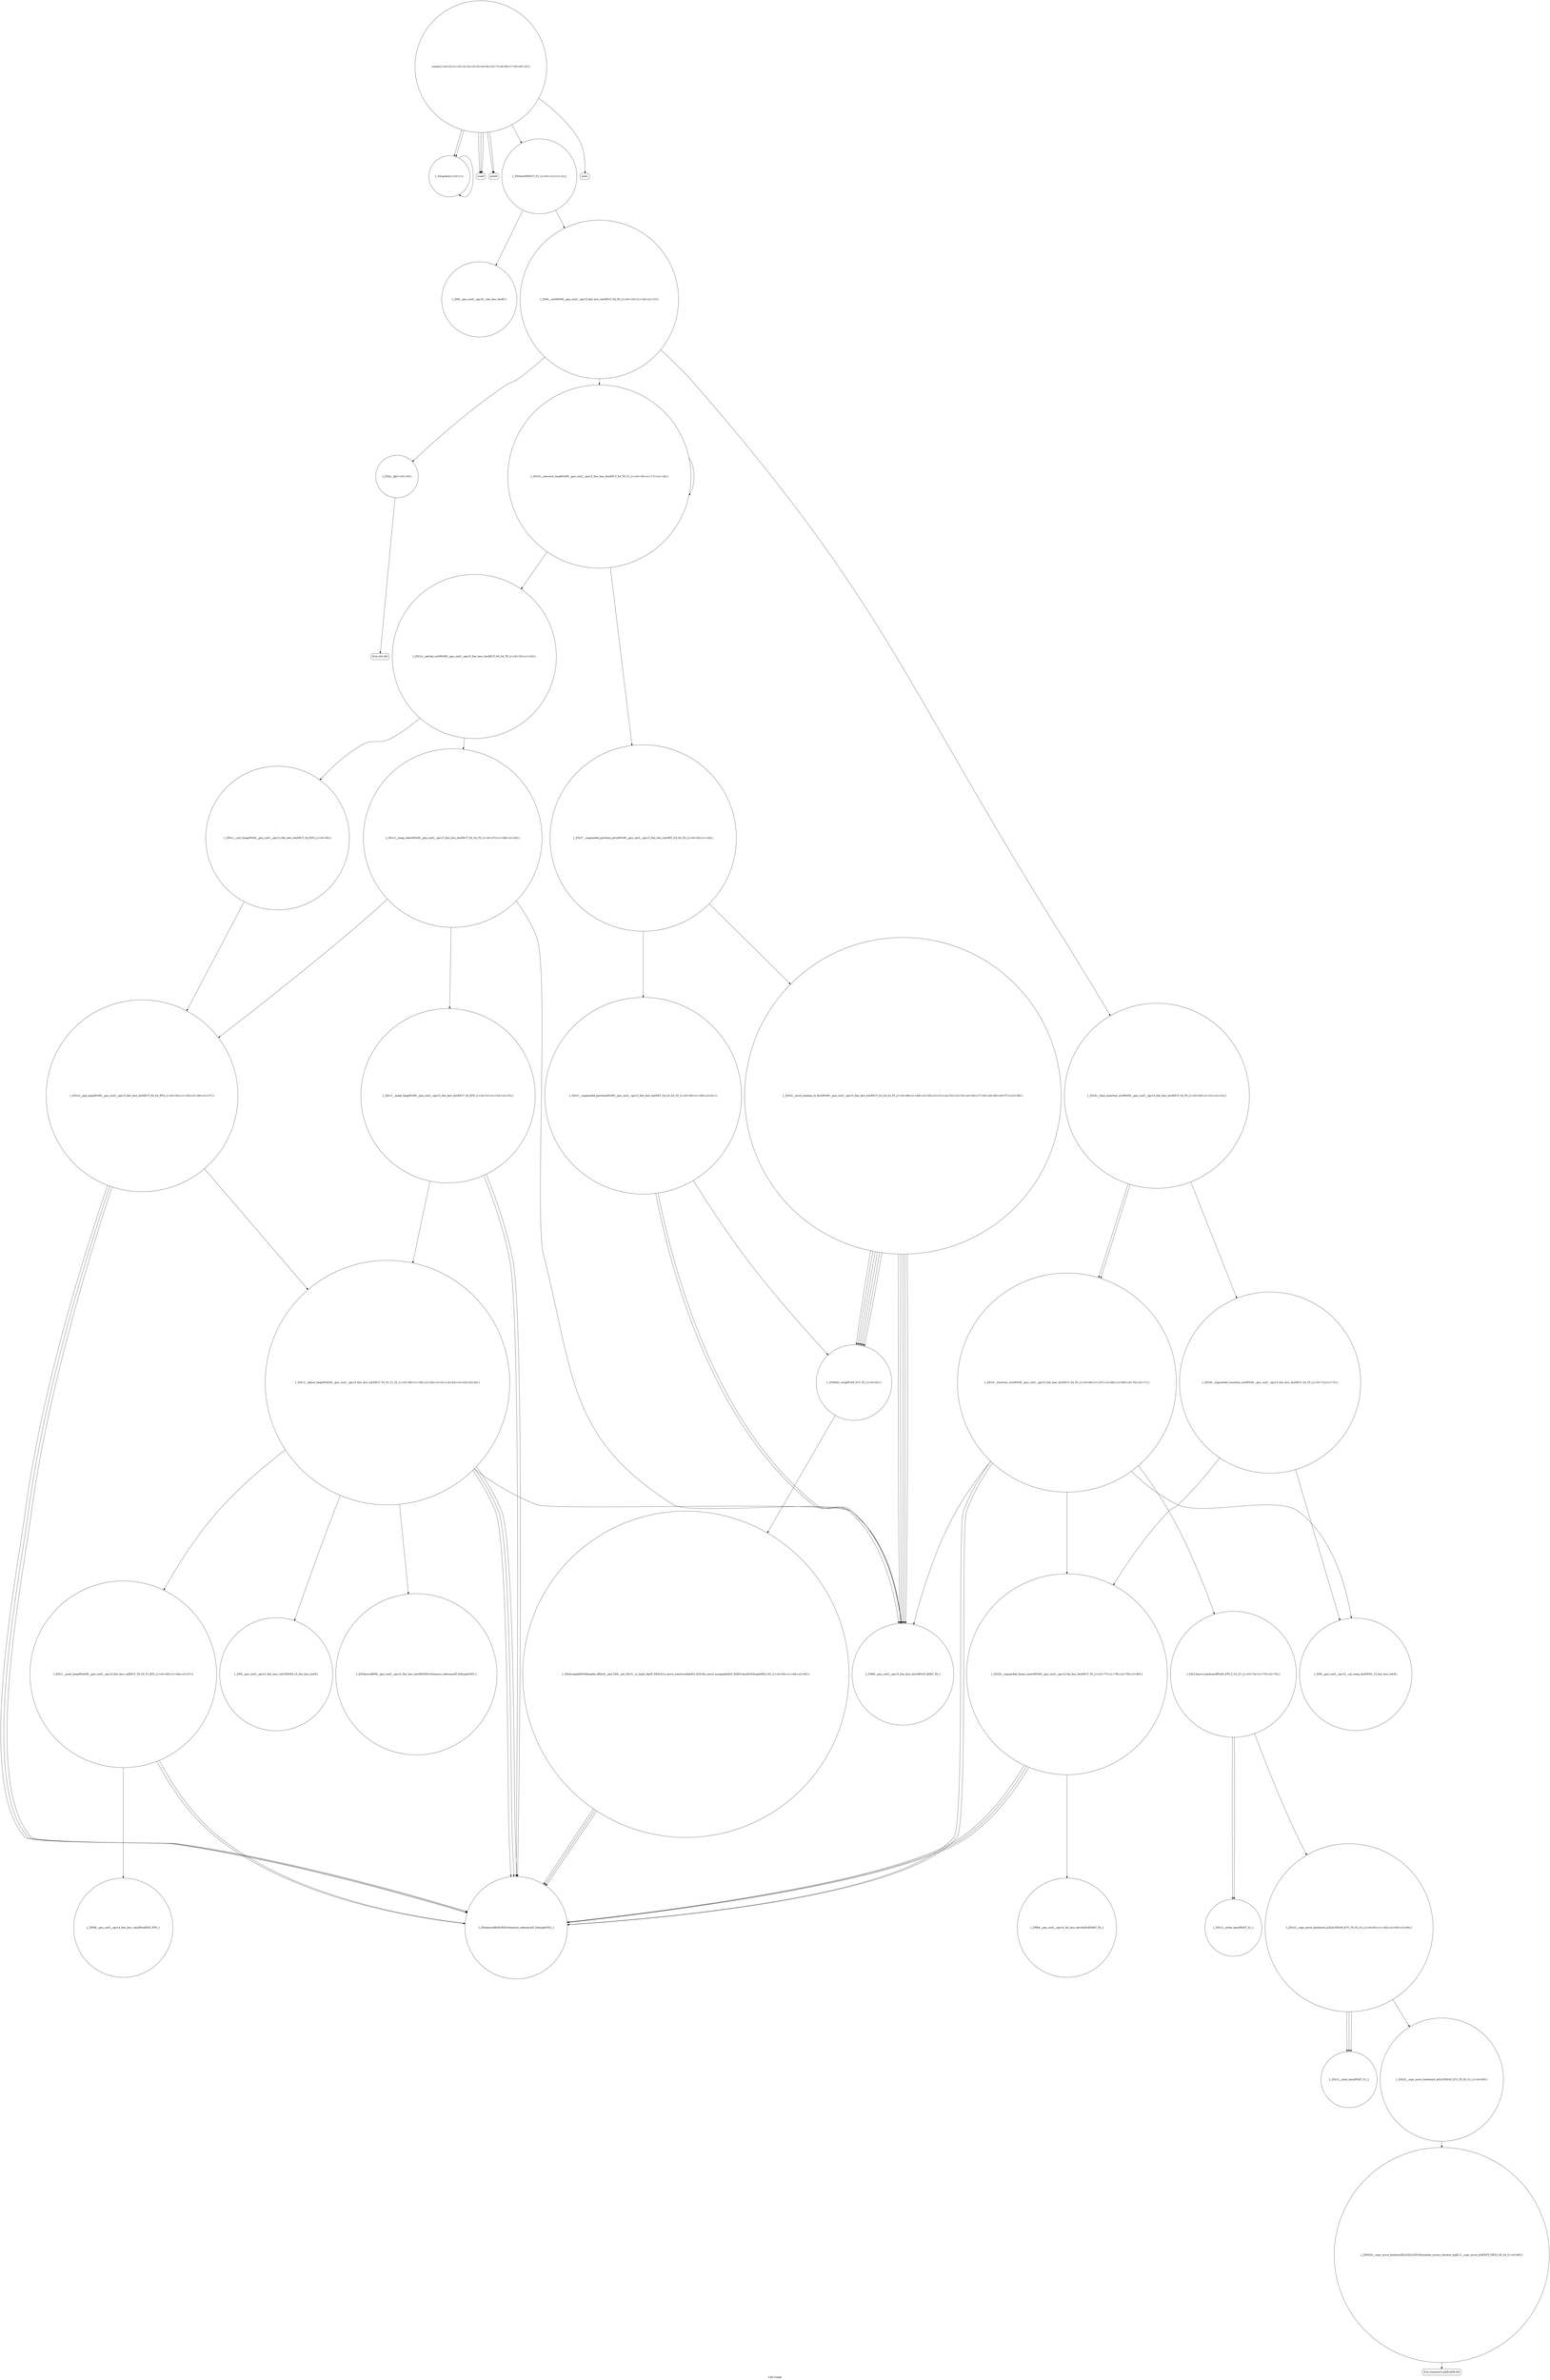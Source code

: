digraph "Call Graph" {
	label="Call Graph";

	Node0x562678c98960 [shape=record,shape=circle,label="{_Z4cgcdxx|{<s0>1}}"];
	Node0x562678c98960:s0 -> Node0x562678c98960[color=black];
	Node0x562678c99a70 [shape=record,shape=circle,label="{_ZSt9iter_swapIPxS0_EvT_T0_|{<s0>62}}"];
	Node0x562678c99a70:s0 -> Node0x562678c99af0[color=black];
	Node0x562678c990f0 [shape=record,shape=circle,label="{_ZN9__gnu_cxx5__ops16__iter_less_iterEv}"];
	Node0x562678c99df0 [shape=record,shape=circle,label="{_ZN9__gnu_cxx5__ops15__val_comp_iterENS0_15_Iter_less_iterE}"];
	Node0x562678c99470 [shape=record,shape=circle,label="{_ZSt11__sort_heapIPxN9__gnu_cxx5__ops15_Iter_less_iterEEvT_S4_RT0_|{<s0>30}}"];
	Node0x562678c99470:s0 -> Node0x562678c995f0[color=black];
	Node0x562678c9a170 [shape=record,shape=circle,label="{_ZNK9__gnu_cxx5__ops14_Val_less_iterclIxPxEEbRT_T0_}"];
	Node0x562678c997f0 [shape=record,shape=circle,label="{_ZN9__gnu_cxx5__ops14_Iter_less_valC2ENS0_15_Iter_less_iterE}"];
	Node0x562678c98e70 [shape=record,shape=Mrecord,label="{scanf}"];
	Node0x562678c99b70 [shape=record,shape=Mrecord,label="{llvm.ctlz.i64}"];
	Node0x562678c991f0 [shape=record,shape=circle,label="{_ZSt4__lgl|{<s0>19}}"];
	Node0x562678c991f0:s0 -> Node0x562678c99b70[color=black];
	Node0x562678c99ef0 [shape=record,shape=circle,label="{_ZSt12__miter_baseIPxET_S1_}"];
	Node0x562678c99570 [shape=record,shape=circle,label="{_ZNK9__gnu_cxx5__ops15_Iter_less_iterclIPxS3_EEbT_T0_}"];
	Node0x562678c998f0 [shape=record,shape=circle,label="{_ZNK9__gnu_cxx5__ops14_Iter_less_valclIPxxEEbT_RT0_}"];
	Node0x562678c98f70 [shape=record,shape=Mrecord,label="{printf}"];
	Node0x562678c99c70 [shape=record,shape=circle,label="{_ZSt26__unguarded_insertion_sortIPxN9__gnu_cxx5__ops15_Iter_less_iterEEvT_S4_T0_|{<s0>72|<s1>73}}"];
	Node0x562678c99c70:s0 -> Node0x562678c99df0[color=black];
	Node0x562678c99c70:s1 -> Node0x562678c99d70[color=black];
	Node0x562678c992f0 [shape=record,shape=circle,label="{_ZSt14__partial_sortIPxN9__gnu_cxx5__ops15_Iter_less_iterEEvT_S4_S4_T0_|{<s0>23|<s1>24}}"];
	Node0x562678c992f0:s0 -> Node0x562678c993f0[color=black];
	Node0x562678c992f0:s1 -> Node0x562678c99470[color=black];
	Node0x562678c99ff0 [shape=record,shape=circle,label="{_ZSt12__niter_baseIPxET_S1_}"];
	Node0x562678c99670 [shape=record,shape=circle,label="{_ZSt4moveIRxEONSt16remove_referenceIT_E4typeEOS2_}"];
	Node0x562678c999f0 [shape=record,shape=circle,label="{_ZSt21__unguarded_partitionIPxN9__gnu_cxx5__ops15_Iter_less_iterEET_S4_S4_S4_T0_|{<s0>59|<s1>60|<s2>61}}"];
	Node0x562678c999f0:s0 -> Node0x562678c99570[color=black];
	Node0x562678c999f0:s1 -> Node0x562678c99570[color=black];
	Node0x562678c999f0:s2 -> Node0x562678c99a70[color=black];
	Node0x562678c99070 [shape=record,shape=circle,label="{_ZSt6__sortIPxN9__gnu_cxx5__ops15_Iter_less_iterEEvT_S4_T0_|{<s0>13|<s1>14|<s2>15}}"];
	Node0x562678c99070:s0 -> Node0x562678c991f0[color=black];
	Node0x562678c99070:s1 -> Node0x562678c99170[color=black];
	Node0x562678c99070:s2 -> Node0x562678c99270[color=black];
	Node0x562678c99d70 [shape=record,shape=circle,label="{_ZSt25__unguarded_linear_insertIPxN9__gnu_cxx5__ops14_Val_less_iterEEvT_T0_|{<s0>77|<s1>78|<s2>79|<s3>80}}"];
	Node0x562678c99d70:s0 -> Node0x562678c99670[color=black];
	Node0x562678c99d70:s1 -> Node0x562678c9a170[color=black];
	Node0x562678c99d70:s2 -> Node0x562678c99670[color=black];
	Node0x562678c99d70:s3 -> Node0x562678c99670[color=black];
	Node0x562678c993f0 [shape=record,shape=circle,label="{_ZSt13__heap_selectIPxN9__gnu_cxx5__ops15_Iter_less_iterEEvT_S4_S4_T0_|{<s0>27|<s1>28|<s2>29}}"];
	Node0x562678c993f0:s0 -> Node0x562678c994f0[color=black];
	Node0x562678c993f0:s1 -> Node0x562678c99570[color=black];
	Node0x562678c993f0:s2 -> Node0x562678c995f0[color=black];
	Node0x562678c9a0f0 [shape=record,shape=Mrecord,label="{llvm.memmove.p0i8.p0i8.i64}"];
	Node0x562678c99770 [shape=record,shape=circle,label="{_ZSt4moveIRN9__gnu_cxx5__ops15_Iter_less_iterEEONSt16remove_referenceIT_E4typeEOS5_}"];
	Node0x562678c98df0 [shape=record,shape=circle,label="{main|{<s0>2|<s1>3|<s2>4|<s3>5|<s4>6|<s5>7|<s6>8|<s7>9|<s8>10}}"];
	Node0x562678c98df0:s0 -> Node0x562678c98e70[color=black];
	Node0x562678c98df0:s1 -> Node0x562678c98e70[color=black];
	Node0x562678c98df0:s2 -> Node0x562678c98e70[color=black];
	Node0x562678c98df0:s3 -> Node0x562678c98ef0[color=black];
	Node0x562678c98df0:s4 -> Node0x562678c98960[color=black];
	Node0x562678c98df0:s5 -> Node0x562678c98960[color=black];
	Node0x562678c98df0:s6 -> Node0x562678c98f70[color=black];
	Node0x562678c98df0:s7 -> Node0x562678c98ff0[color=black];
	Node0x562678c98df0:s8 -> Node0x562678c98f70[color=black];
	Node0x562678c99af0 [shape=record,shape=circle,label="{_ZSt4swapIxENSt9enable_ifIXsr6__and_ISt6__not_ISt15__is_tuple_likeIT_EESt21is_move_constructibleIS3_ESt18is_move_assignableIS3_EEE5valueEvE4typeERS3_SC_|{<s0>63|<s1>64|<s2>65}}"];
	Node0x562678c99af0:s0 -> Node0x562678c99670[color=black];
	Node0x562678c99af0:s1 -> Node0x562678c99670[color=black];
	Node0x562678c99af0:s2 -> Node0x562678c99670[color=black];
	Node0x562678c99170 [shape=record,shape=circle,label="{_ZSt16__introsort_loopIPxlN9__gnu_cxx5__ops15_Iter_less_iterEEvT_S4_T0_T1_|{<s0>16|<s1>17|<s2>18}}"];
	Node0x562678c99170:s0 -> Node0x562678c992f0[color=black];
	Node0x562678c99170:s1 -> Node0x562678c99370[color=black];
	Node0x562678c99170:s2 -> Node0x562678c99170[color=black];
	Node0x562678c99e70 [shape=record,shape=circle,label="{_ZSt23__copy_move_backward_a2ILb1EPxS0_ET1_T0_S2_S1_|{<s0>81|<s1>82|<s2>83|<s3>84}}"];
	Node0x562678c99e70:s0 -> Node0x562678c99ff0[color=black];
	Node0x562678c99e70:s1 -> Node0x562678c99ff0[color=black];
	Node0x562678c99e70:s2 -> Node0x562678c99ff0[color=black];
	Node0x562678c99e70:s3 -> Node0x562678c99f70[color=black];
	Node0x562678c994f0 [shape=record,shape=circle,label="{_ZSt11__make_heapIPxN9__gnu_cxx5__ops15_Iter_less_iterEEvT_S4_RT0_|{<s0>31|<s1>32|<s2>33}}"];
	Node0x562678c994f0:s0 -> Node0x562678c99670[color=black];
	Node0x562678c994f0:s1 -> Node0x562678c99670[color=black];
	Node0x562678c994f0:s2 -> Node0x562678c996f0[color=black];
	Node0x562678c99870 [shape=record,shape=circle,label="{_ZSt11__push_heapIPxlxN9__gnu_cxx5__ops14_Iter_less_valEEvT_T0_S5_T1_RT2_|{<s0>45|<s1>46|<s2>47}}"];
	Node0x562678c99870:s0 -> Node0x562678c998f0[color=black];
	Node0x562678c99870:s1 -> Node0x562678c99670[color=black];
	Node0x562678c99870:s2 -> Node0x562678c99670[color=black];
	Node0x562678c98ef0 [shape=record,shape=circle,label="{_ZSt4sortIPxEvT_S1_|{<s0>11|<s1>12}}"];
	Node0x562678c98ef0:s0 -> Node0x562678c990f0[color=black];
	Node0x562678c98ef0:s1 -> Node0x562678c99070[color=black];
	Node0x562678c99bf0 [shape=record,shape=circle,label="{_ZSt16__insertion_sortIPxN9__gnu_cxx5__ops15_Iter_less_iterEEvT_S4_T0_|{<s0>66|<s1>67|<s2>68|<s3>69|<s4>70|<s5>71}}"];
	Node0x562678c99bf0:s0 -> Node0x562678c99570[color=black];
	Node0x562678c99bf0:s1 -> Node0x562678c99670[color=black];
	Node0x562678c99bf0:s2 -> Node0x562678c99cf0[color=black];
	Node0x562678c99bf0:s3 -> Node0x562678c99670[color=black];
	Node0x562678c99bf0:s4 -> Node0x562678c99df0[color=black];
	Node0x562678c99bf0:s5 -> Node0x562678c99d70[color=black];
	Node0x562678c99270 [shape=record,shape=circle,label="{_ZSt22__final_insertion_sortIPxN9__gnu_cxx5__ops15_Iter_less_iterEEvT_S4_T0_|{<s0>20|<s1>21|<s2>22}}"];
	Node0x562678c99270:s0 -> Node0x562678c99bf0[color=black];
	Node0x562678c99270:s1 -> Node0x562678c99c70[color=black];
	Node0x562678c99270:s2 -> Node0x562678c99bf0[color=black];
	Node0x562678c99f70 [shape=record,shape=circle,label="{_ZSt22__copy_move_backward_aILb1EPxS0_ET1_T0_S2_S1_|{<s0>85}}"];
	Node0x562678c99f70:s0 -> Node0x562678c9a070[color=black];
	Node0x562678c995f0 [shape=record,shape=circle,label="{_ZSt10__pop_heapIPxN9__gnu_cxx5__ops15_Iter_less_iterEEvT_S4_S4_RT0_|{<s0>34|<s1>35|<s2>36|<s3>37}}"];
	Node0x562678c995f0:s0 -> Node0x562678c99670[color=black];
	Node0x562678c995f0:s1 -> Node0x562678c99670[color=black];
	Node0x562678c995f0:s2 -> Node0x562678c99670[color=black];
	Node0x562678c995f0:s3 -> Node0x562678c996f0[color=black];
	Node0x562678c99970 [shape=record,shape=circle,label="{_ZSt22__move_median_to_firstIPxN9__gnu_cxx5__ops15_Iter_less_iterEEvT_S4_S4_S4_T0_|{<s0>48|<s1>49|<s2>50|<s3>51|<s4>52|<s5>53|<s6>54|<s7>55|<s8>56|<s9>57|<s10>58}}"];
	Node0x562678c99970:s0 -> Node0x562678c99570[color=black];
	Node0x562678c99970:s1 -> Node0x562678c99570[color=black];
	Node0x562678c99970:s2 -> Node0x562678c99a70[color=black];
	Node0x562678c99970:s3 -> Node0x562678c99570[color=black];
	Node0x562678c99970:s4 -> Node0x562678c99a70[color=black];
	Node0x562678c99970:s5 -> Node0x562678c99a70[color=black];
	Node0x562678c99970:s6 -> Node0x562678c99570[color=black];
	Node0x562678c99970:s7 -> Node0x562678c99a70[color=black];
	Node0x562678c99970:s8 -> Node0x562678c99570[color=black];
	Node0x562678c99970:s9 -> Node0x562678c99a70[color=black];
	Node0x562678c99970:s10 -> Node0x562678c99a70[color=black];
	Node0x562678c98ff0 [shape=record,shape=Mrecord,label="{puts}"];
	Node0x562678c99cf0 [shape=record,shape=circle,label="{_ZSt13move_backwardIPxS0_ET0_T_S2_S1_|{<s0>74|<s1>75|<s2>76}}"];
	Node0x562678c99cf0:s0 -> Node0x562678c99ef0[color=black];
	Node0x562678c99cf0:s1 -> Node0x562678c99ef0[color=black];
	Node0x562678c99cf0:s2 -> Node0x562678c99e70[color=black];
	Node0x562678c99370 [shape=record,shape=circle,label="{_ZSt27__unguarded_partition_pivotIPxN9__gnu_cxx5__ops15_Iter_less_iterEET_S4_S4_T0_|{<s0>25|<s1>26}}"];
	Node0x562678c99370:s0 -> Node0x562678c99970[color=black];
	Node0x562678c99370:s1 -> Node0x562678c999f0[color=black];
	Node0x562678c9a070 [shape=record,shape=circle,label="{_ZNSt20__copy_move_backwardILb1ELb1ESt26random_access_iterator_tagE13__copy_move_bIxEEPT_PKS3_S6_S4_|{<s0>86}}"];
	Node0x562678c9a070:s0 -> Node0x562678c9a0f0[color=black];
	Node0x562678c996f0 [shape=record,shape=circle,label="{_ZSt13__adjust_heapIPxlxN9__gnu_cxx5__ops15_Iter_less_iterEEvT_T0_S5_T1_T2_|{<s0>38|<s1>39|<s2>40|<s3>41|<s4>42|<s5>43|<s6>44}}"];
	Node0x562678c996f0:s0 -> Node0x562678c99570[color=black];
	Node0x562678c996f0:s1 -> Node0x562678c99670[color=black];
	Node0x562678c996f0:s2 -> Node0x562678c99670[color=black];
	Node0x562678c996f0:s3 -> Node0x562678c99770[color=black];
	Node0x562678c996f0:s4 -> Node0x562678c997f0[color=black];
	Node0x562678c996f0:s5 -> Node0x562678c99670[color=black];
	Node0x562678c996f0:s6 -> Node0x562678c99870[color=black];
}
